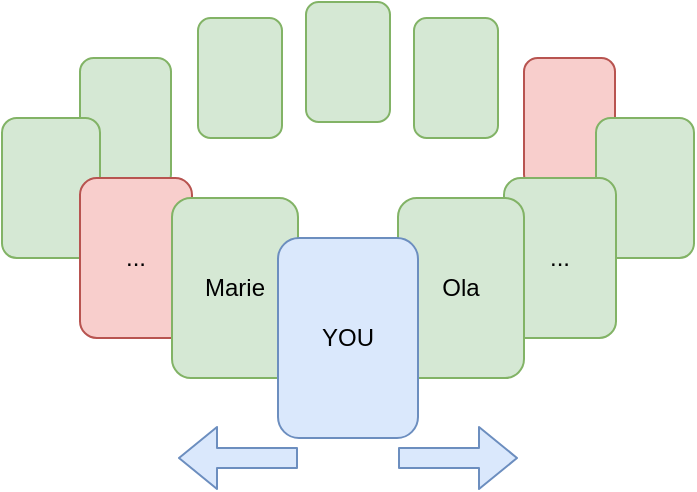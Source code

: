 <mxfile>
    <diagram id="q802jnUivA9PYvtqCyIe" name="cards">
        <mxGraphModel dx="1250" dy="847" grid="1" gridSize="10" guides="1" tooltips="1" connect="1" arrows="1" fold="1" page="1" pageScale="1" pageWidth="827" pageHeight="1169" math="0" shadow="0">
            <root>
                <mxCell id="0"/>
                <mxCell id="1" parent="0"/>
                <mxCell id="2" value="" style="rounded=1;whiteSpace=wrap;html=1;fillColor=#d5e8d4;strokeColor=#82b366;aspect=fixed;fontColor=#000000;" vertex="1" parent="1">
                    <mxGeometry x="322" y="240" width="42" height="60" as="geometry"/>
                </mxCell>
                <mxCell id="3" value="" style="rounded=1;whiteSpace=wrap;html=1;fillColor=#d5e8d4;strokeColor=#82b366;aspect=fixed;fontColor=#000000;" vertex="1" parent="1">
                    <mxGeometry x="268" y="248" width="42" height="60" as="geometry"/>
                </mxCell>
                <mxCell id="4" value="" style="rounded=1;whiteSpace=wrap;html=1;fillColor=#d5e8d4;strokeColor=#82b366;aspect=fixed;fontColor=#000000;" vertex="1" parent="1">
                    <mxGeometry x="376" y="248" width="42" height="60" as="geometry"/>
                </mxCell>
                <mxCell id="5" value="" style="rounded=1;whiteSpace=wrap;html=1;fillColor=#f8cecc;strokeColor=#b85450;aspect=fixed;fontColor=#000000;" vertex="1" parent="1">
                    <mxGeometry x="431" y="268" width="45.5" height="65" as="geometry"/>
                </mxCell>
                <mxCell id="6" value="" style="rounded=1;whiteSpace=wrap;html=1;fillColor=#d5e8d4;strokeColor=#82b366;aspect=fixed;fontColor=#000000;" vertex="1" parent="1">
                    <mxGeometry x="467" y="298" width="49" height="70" as="geometry"/>
                </mxCell>
                <mxCell id="7" value="..." style="rounded=1;whiteSpace=wrap;html=1;fillColor=#d5e8d4;strokeColor=#82b366;aspect=fixed;fontColor=#000000;" vertex="1" parent="1">
                    <mxGeometry x="421" y="328" width="56" height="80" as="geometry"/>
                </mxCell>
                <mxCell id="8" value="" style="rounded=1;whiteSpace=wrap;html=1;fillColor=#d5e8d4;strokeColor=#82b366;aspect=fixed;fontColor=#000000;" vertex="1" parent="1">
                    <mxGeometry x="209" y="268" width="45.5" height="65" as="geometry"/>
                </mxCell>
                <mxCell id="9" value="" style="rounded=1;whiteSpace=wrap;html=1;fillColor=#d5e8d4;strokeColor=#82b366;aspect=fixed;fontColor=#000000;" vertex="1" parent="1">
                    <mxGeometry x="170" y="298" width="49" height="70" as="geometry"/>
                </mxCell>
                <mxCell id="10" value="..." style="rounded=1;whiteSpace=wrap;html=1;fillColor=#f8cecc;strokeColor=#b85450;aspect=fixed;fontColor=#000000;" vertex="1" parent="1">
                    <mxGeometry x="209" y="328" width="56" height="80" as="geometry"/>
                </mxCell>
                <mxCell id="11" value="Ola" style="rounded=1;whiteSpace=wrap;html=1;fillColor=#d5e8d4;strokeColor=#82b366;aspect=fixed;fontColor=#000000;" vertex="1" parent="1">
                    <mxGeometry x="368" y="338" width="63" height="90" as="geometry"/>
                </mxCell>
                <mxCell id="12" value="Marie" style="rounded=1;whiteSpace=wrap;html=1;fillColor=#d5e8d4;strokeColor=#82b366;aspect=fixed;fontColor=#000000;" vertex="1" parent="1">
                    <mxGeometry x="255" y="338" width="63" height="90" as="geometry"/>
                </mxCell>
                <mxCell id="13" value="YOU" style="rounded=1;whiteSpace=wrap;html=1;fillColor=#dae8fc;strokeColor=#6c8ebf;fontColor=#000000;" vertex="1" parent="1">
                    <mxGeometry x="308" y="358" width="70" height="100" as="geometry"/>
                </mxCell>
                <mxCell id="14" value="" style="shape=flexArrow;endArrow=classic;html=1;fillColor=#dae8fc;strokeColor=#6c8ebf;fontColor=#000000;" edge="1" parent="1">
                    <mxGeometry width="50" height="50" relative="1" as="geometry">
                        <mxPoint x="368" y="468" as="sourcePoint"/>
                        <mxPoint x="428" y="468" as="targetPoint"/>
                    </mxGeometry>
                </mxCell>
                <mxCell id="15" value="" style="shape=flexArrow;endArrow=classic;html=1;fillColor=#dae8fc;strokeColor=#6c8ebf;fontColor=#000000;" edge="1" parent="1">
                    <mxGeometry width="50" height="50" relative="1" as="geometry">
                        <mxPoint x="318" y="468" as="sourcePoint"/>
                        <mxPoint x="258" y="468" as="targetPoint"/>
                    </mxGeometry>
                </mxCell>
            </root>
        </mxGraphModel>
    </diagram>
    <diagram id="C733D_PtkQJ1vw0ZFr7w" name="gameloop">
        <mxGraphModel dx="1786" dy="1210" grid="1" gridSize="10" guides="1" tooltips="1" connect="1" arrows="1" fold="1" page="1" pageScale="1" pageWidth="827" pageHeight="1169" math="0" shadow="0">
            <root>
                <mxCell id="s5Hx2LaUOKzlHfniPvNh-0"/>
                <mxCell id="s5Hx2LaUOKzlHfniPvNh-1" parent="s5Hx2LaUOKzlHfniPvNh-0"/>
                <mxCell id="s5Hx2LaUOKzlHfniPvNh-2" style="edgeStyle=orthogonalEdgeStyle;rounded=0;orthogonalLoop=1;jettySize=auto;html=1;curved=1;" edge="1" parent="s5Hx2LaUOKzlHfniPvNh-1" source="s5Hx2LaUOKzlHfniPvNh-3" target="s5Hx2LaUOKzlHfniPvNh-6">
                    <mxGeometry relative="1" as="geometry">
                        <mxPoint x="310" y="152" as="targetPoint"/>
                        <Array as="points">
                            <mxPoint x="419" y="82"/>
                            <mxPoint x="419" y="82"/>
                        </Array>
                    </mxGeometry>
                </mxCell>
                <mxCell id="s5Hx2LaUOKzlHfniPvNh-3" value="" style="ellipse;html=1;shape=startState;fillColor=#000000;strokeColor=#ff0000;rounded=1;" vertex="1" parent="s5Hx2LaUOKzlHfniPvNh-1">
                    <mxGeometry x="405" y="82" width="30" height="30" as="geometry"/>
                </mxCell>
                <mxCell id="s5Hx2LaUOKzlHfniPvNh-4" style="edgeStyle=orthogonalEdgeStyle;curved=1;rounded=0;orthogonalLoop=1;jettySize=auto;html=1;startArrow=classic;startFill=1;" edge="1" parent="s5Hx2LaUOKzlHfniPvNh-1" source="s5Hx2LaUOKzlHfniPvNh-6" target="s5Hx2LaUOKzlHfniPvNh-18">
                    <mxGeometry relative="1" as="geometry">
                        <mxPoint x="280" y="292" as="targetPoint"/>
                        <Array as="points">
                            <mxPoint x="320" y="202"/>
                        </Array>
                    </mxGeometry>
                </mxCell>
                <mxCell id="s5Hx2LaUOKzlHfniPvNh-5" style="edgeStyle=orthogonalEdgeStyle;curved=1;rounded=0;orthogonalLoop=1;jettySize=auto;html=1;startArrow=classic;startFill=1;" edge="1" parent="s5Hx2LaUOKzlHfniPvNh-1" source="s5Hx2LaUOKzlHfniPvNh-6" target="s5Hx2LaUOKzlHfniPvNh-11">
                    <mxGeometry relative="1" as="geometry">
                        <Array as="points">
                            <mxPoint x="520" y="202"/>
                        </Array>
                    </mxGeometry>
                </mxCell>
                <mxCell id="s5Hx2LaUOKzlHfniPvNh-6" value="Main menu" style="whiteSpace=wrap;html=1;rounded=1;" vertex="1" parent="s5Hx2LaUOKzlHfniPvNh-1">
                    <mxGeometry x="359" y="161" width="120" height="60" as="geometry"/>
                </mxCell>
                <mxCell id="s5Hx2LaUOKzlHfniPvNh-7" style="edgeStyle=orthogonalEdgeStyle;curved=1;rounded=0;orthogonalLoop=1;jettySize=auto;html=1;startArrow=classic;startFill=1;" edge="1" parent="s5Hx2LaUOKzlHfniPvNh-1" source="s5Hx2LaUOKzlHfniPvNh-18" target="s5Hx2LaUOKzlHfniPvNh-12">
                    <mxGeometry relative="1" as="geometry">
                        <mxPoint x="-20" y="322" as="targetPoint"/>
                        <mxPoint x="215" y="322" as="sourcePoint"/>
                    </mxGeometry>
                </mxCell>
                <mxCell id="s5Hx2LaUOKzlHfniPvNh-8" style="edgeStyle=orthogonalEdgeStyle;curved=1;rounded=0;orthogonalLoop=1;jettySize=auto;html=1;startArrow=none;startFill=1;" edge="1" parent="s5Hx2LaUOKzlHfniPvNh-1" source="s5Hx2LaUOKzlHfniPvNh-18" target="s5Hx2LaUOKzlHfniPvNh-17">
                    <mxGeometry relative="1" as="geometry">
                        <mxPoint x="280" y="602" as="targetPoint"/>
                    </mxGeometry>
                </mxCell>
                <mxCell id="s5Hx2LaUOKzlHfniPvNh-9" style="edgeStyle=orthogonalEdgeStyle;curved=1;rounded=0;orthogonalLoop=1;jettySize=auto;html=1;startArrow=none;startFill=0;" edge="1" parent="s5Hx2LaUOKzlHfniPvNh-1" source="s5Hx2LaUOKzlHfniPvNh-11" target="s5Hx2LaUOKzlHfniPvNh-21">
                    <mxGeometry relative="1" as="geometry"/>
                </mxCell>
                <mxCell id="s5Hx2LaUOKzlHfniPvNh-10" style="edgeStyle=orthogonalEdgeStyle;rounded=0;orthogonalLoop=1;jettySize=auto;html=1;exitX=0;exitY=0.5;exitDx=0;exitDy=0;curved=1;" edge="1" parent="s5Hx2LaUOKzlHfniPvNh-1" source="s5Hx2LaUOKzlHfniPvNh-11" target="s5Hx2LaUOKzlHfniPvNh-6">
                    <mxGeometry relative="1" as="geometry">
                        <Array as="points">
                            <mxPoint x="419" y="352"/>
                        </Array>
                    </mxGeometry>
                </mxCell>
                <mxCell id="s5Hx2LaUOKzlHfniPvNh-11" value="Enter pin" style="whiteSpace=wrap;html=1;rounded=1;" vertex="1" parent="s5Hx2LaUOKzlHfniPvNh-1">
                    <mxGeometry x="480" y="322" width="120" height="60" as="geometry"/>
                </mxCell>
                <mxCell id="s5Hx2LaUOKzlHfniPvNh-12" value="Advanced settings" style="whiteSpace=wrap;html=1;rounded=1;" vertex="1" parent="s5Hx2LaUOKzlHfniPvNh-1">
                    <mxGeometry x="80" y="321" width="120" height="60" as="geometry"/>
                </mxCell>
                <mxCell id="s5Hx2LaUOKzlHfniPvNh-13" style="edgeStyle=orthogonalEdgeStyle;curved=1;rounded=0;orthogonalLoop=1;jettySize=auto;html=1;startArrow=none;startFill=0;" edge="1" parent="s5Hx2LaUOKzlHfniPvNh-1" source="s5Hx2LaUOKzlHfniPvNh-17" target="s5Hx2LaUOKzlHfniPvNh-6">
                    <mxGeometry relative="1" as="geometry">
                        <Array as="points">
                            <mxPoint x="40" y="562"/>
                            <mxPoint x="40" y="182"/>
                        </Array>
                    </mxGeometry>
                </mxCell>
                <mxCell id="s5Hx2LaUOKzlHfniPvNh-14" style="edgeStyle=orthogonalEdgeStyle;curved=1;rounded=0;orthogonalLoop=1;jettySize=auto;html=1;startArrow=classic;startFill=1;" edge="1" parent="s5Hx2LaUOKzlHfniPvNh-1" source="s5Hx2LaUOKzlHfniPvNh-17" target="s5Hx2LaUOKzlHfniPvNh-23">
                    <mxGeometry relative="1" as="geometry">
                        <Array as="points">
                            <mxPoint x="280" y="642"/>
                            <mxPoint x="140" y="642"/>
                        </Array>
                    </mxGeometry>
                </mxCell>
                <mxCell id="s5Hx2LaUOKzlHfniPvNh-15" style="edgeStyle=orthogonalEdgeStyle;curved=1;rounded=0;orthogonalLoop=1;jettySize=auto;html=1;startArrow=classic;startFill=1;" edge="1" parent="s5Hx2LaUOKzlHfniPvNh-1" source="s5Hx2LaUOKzlHfniPvNh-17" target="s5Hx2LaUOKzlHfniPvNh-25">
                    <mxGeometry relative="1" as="geometry">
                        <mxPoint x="260" y="822" as="targetPoint"/>
                        <Array as="points">
                            <mxPoint x="320" y="642"/>
                            <mxPoint x="320" y="642"/>
                        </Array>
                    </mxGeometry>
                </mxCell>
                <mxCell id="s5Hx2LaUOKzlHfniPvNh-16" style="edgeStyle=orthogonalEdgeStyle;curved=1;rounded=0;orthogonalLoop=1;jettySize=auto;html=1;exitX=1;exitY=0.5;exitDx=0;exitDy=0;startArrow=none;startFill=0;" edge="1" parent="s5Hx2LaUOKzlHfniPvNh-1" source="s5Hx2LaUOKzlHfniPvNh-17" target="s5Hx2LaUOKzlHfniPvNh-28">
                    <mxGeometry relative="1" as="geometry"/>
                </mxCell>
                <mxCell id="s5Hx2LaUOKzlHfniPvNh-17" value="Gamemaster&lt;br&gt;screen" style="whiteSpace=wrap;html=1;rounded=1;" vertex="1" parent="s5Hx2LaUOKzlHfniPvNh-1">
                    <mxGeometry x="239" y="542" width="120" height="60" as="geometry"/>
                </mxCell>
                <mxCell id="s5Hx2LaUOKzlHfniPvNh-18" value="Simple settings" style="whiteSpace=wrap;html=1;rounded=1;" vertex="1" parent="s5Hx2LaUOKzlHfniPvNh-1">
                    <mxGeometry x="239" y="321" width="120" height="60" as="geometry"/>
                </mxCell>
                <mxCell id="s5Hx2LaUOKzlHfniPvNh-19" style="edgeStyle=orthogonalEdgeStyle;curved=1;rounded=0;orthogonalLoop=1;jettySize=auto;html=1;startArrow=none;startFill=0;" edge="1" parent="s5Hx2LaUOKzlHfniPvNh-1" source="s5Hx2LaUOKzlHfniPvNh-21" target="s5Hx2LaUOKzlHfniPvNh-28">
                    <mxGeometry relative="1" as="geometry"/>
                </mxCell>
                <mxCell id="s5Hx2LaUOKzlHfniPvNh-20" style="edgeStyle=orthogonalEdgeStyle;curved=1;rounded=0;orthogonalLoop=1;jettySize=auto;html=1;startArrow=none;startFill=0;" edge="1" parent="s5Hx2LaUOKzlHfniPvNh-1" source="s5Hx2LaUOKzlHfniPvNh-21" target="s5Hx2LaUOKzlHfniPvNh-6">
                    <mxGeometry relative="1" as="geometry">
                        <Array as="points">
                            <mxPoint x="419" y="452"/>
                        </Array>
                    </mxGeometry>
                </mxCell>
                <mxCell id="s5Hx2LaUOKzlHfniPvNh-21" value="Lobby" style="whiteSpace=wrap;html=1;rounded=1;" vertex="1" parent="s5Hx2LaUOKzlHfniPvNh-1">
                    <mxGeometry x="480" y="441" width="120" height="60" as="geometry"/>
                </mxCell>
                <mxCell id="s5Hx2LaUOKzlHfniPvNh-22" value="cancel" style="text;html=1;align=center;verticalAlign=middle;resizable=0;points=[];autosize=1;strokeColor=none;" vertex="1" parent="s5Hx2LaUOKzlHfniPvNh-1">
                    <mxGeometry x="186" y="539" width="50" height="20" as="geometry"/>
                </mxCell>
                <mxCell id="s5Hx2LaUOKzlHfniPvNh-23" value="Social" style="whiteSpace=wrap;html=1;rounded=1;" vertex="1" parent="s5Hx2LaUOKzlHfniPvNh-1">
                    <mxGeometry x="40" y="681" width="120" height="60" as="geometry"/>
                </mxCell>
                <mxCell id="s5Hx2LaUOKzlHfniPvNh-24" value="share gameroom" style="text;html=1;align=center;verticalAlign=middle;resizable=0;points=[];autosize=1;strokeColor=none;" vertex="1" parent="s5Hx2LaUOKzlHfniPvNh-1">
                    <mxGeometry x="171" y="606" width="110" height="20" as="geometry"/>
                </mxCell>
                <mxCell id="s5Hx2LaUOKzlHfniPvNh-25" value="Manage players" style="whiteSpace=wrap;html=1;rounded=1;" vertex="1" parent="s5Hx2LaUOKzlHfniPvNh-1">
                    <mxGeometry x="239" y="681" width="120" height="60" as="geometry"/>
                </mxCell>
                <mxCell id="s5Hx2LaUOKzlHfniPvNh-26" style="edgeStyle=orthogonalEdgeStyle;curved=1;rounded=0;orthogonalLoop=1;jettySize=auto;html=1;startArrow=none;startFill=0;" edge="1" parent="s5Hx2LaUOKzlHfniPvNh-1" source="s5Hx2LaUOKzlHfniPvNh-28" target="s5Hx2LaUOKzlHfniPvNh-6">
                    <mxGeometry relative="1" as="geometry">
                        <Array as="points">
                            <mxPoint x="800" y="572"/>
                            <mxPoint x="800" y="182"/>
                        </Array>
                    </mxGeometry>
                </mxCell>
                <mxCell id="s5Hx2LaUOKzlHfniPvNh-27" style="edgeStyle=orthogonalEdgeStyle;curved=1;rounded=0;orthogonalLoop=1;jettySize=auto;html=1;startArrow=none;startFill=0;" edge="1" parent="s5Hx2LaUOKzlHfniPvNh-1" source="s5Hx2LaUOKzlHfniPvNh-28" target="s5Hx2LaUOKzlHfniPvNh-33">
                    <mxGeometry relative="1" as="geometry"/>
                </mxCell>
                <mxCell id="s5Hx2LaUOKzlHfniPvNh-28" value="Game screen" style="whiteSpace=wrap;html=1;rounded=1;" vertex="1" parent="s5Hx2LaUOKzlHfniPvNh-1">
                    <mxGeometry x="480" y="542" width="120" height="60" as="geometry"/>
                </mxCell>
                <mxCell id="s5Hx2LaUOKzlHfniPvNh-29" value="leave" style="text;html=1;align=center;verticalAlign=middle;resizable=0;points=[];autosize=1;strokeColor=none;" vertex="1" parent="s5Hx2LaUOKzlHfniPvNh-1">
                    <mxGeometry x="450" y="423" width="40" height="20" as="geometry"/>
                </mxCell>
                <mxCell id="s5Hx2LaUOKzlHfniPvNh-30" value="&lt;span&gt;Join existing game&lt;/span&gt;" style="text;html=1;align=center;verticalAlign=middle;resizable=0;points=[];autosize=1;strokeColor=none;" vertex="1" parent="s5Hx2LaUOKzlHfniPvNh-1">
                    <mxGeometry x="511" y="230" width="110" height="20" as="geometry"/>
                </mxCell>
                <mxCell id="s5Hx2LaUOKzlHfniPvNh-31" value="Create game" style="text;html=1;align=center;verticalAlign=middle;resizable=0;points=[];autosize=1;strokeColor=none;" vertex="1" parent="s5Hx2LaUOKzlHfniPvNh-1">
                    <mxGeometry x="248" y="213" width="90" height="20" as="geometry"/>
                </mxCell>
                <mxCell id="s5Hx2LaUOKzlHfniPvNh-32" value="start" style="text;html=1;align=center;verticalAlign=middle;resizable=0;points=[];autosize=1;strokeColor=none;" vertex="1" parent="s5Hx2LaUOKzlHfniPvNh-1">
                    <mxGeometry x="375" y="85" width="40" height="20" as="geometry"/>
                </mxCell>
                <mxCell id="s5Hx2LaUOKzlHfniPvNh-33" value="" style="ellipse;html=1;shape=endState;fillColor=#000000;strokeColor=#ff0000;rounded=1;" vertex="1" parent="s5Hx2LaUOKzlHfniPvNh-1">
                    <mxGeometry x="525" y="671" width="30" height="30" as="geometry"/>
                </mxCell>
                <mxCell id="s5Hx2LaUOKzlHfniPvNh-34" value="end" style="text;html=1;align=center;verticalAlign=middle;resizable=0;points=[];autosize=1;strokeColor=none;" vertex="1" parent="s5Hx2LaUOKzlHfniPvNh-1">
                    <mxGeometry x="550" y="676" width="40" height="20" as="geometry"/>
                </mxCell>
                <mxCell id="s5Hx2LaUOKzlHfniPvNh-35" value="back" style="text;html=1;align=center;verticalAlign=middle;resizable=0;points=[];autosize=1;strokeColor=none;" vertex="1" parent="s5Hx2LaUOKzlHfniPvNh-1">
                    <mxGeometry x="441" y="318" width="40" height="20" as="geometry"/>
                </mxCell>
                <mxCell id="s5Hx2LaUOKzlHfniPvNh-36" value="leave / stop game" style="text;html=1;align=center;verticalAlign=middle;resizable=0;points=[];autosize=1;strokeColor=none;" vertex="1" parent="s5Hx2LaUOKzlHfniPvNh-1">
                    <mxGeometry x="596" y="570" width="110" height="20" as="geometry"/>
                </mxCell>
            </root>
        </mxGraphModel>
    </diagram>
    <diagram id="7Iat2iwXtf3mFRLbovcz" name="flow">
        <mxGraphModel dx="1250" dy="847" grid="1" gridSize="10" guides="1" tooltips="1" connect="1" arrows="1" fold="1" page="1" pageScale="1" pageWidth="827" pageHeight="1169" math="0" shadow="0">
            <root>
                <mxCell id="NC393Te7aLeKR23caM-N-0"/>
                <mxCell id="NC393Te7aLeKR23caM-N-1" parent="NC393Te7aLeKR23caM-N-0"/>
                <mxCell id="NC393Te7aLeKR23caM-N-2" style="edgeStyle=orthogonalEdgeStyle;rounded=0;orthogonalLoop=1;jettySize=auto;html=1;curved=1;fontColor=#000000;" edge="1" parent="NC393Te7aLeKR23caM-N-1" source="NC393Te7aLeKR23caM-N-3" target="NC393Te7aLeKR23caM-N-5">
                    <mxGeometry relative="1" as="geometry">
                        <mxPoint x="310" y="152" as="targetPoint"/>
                        <Array as="points">
                            <mxPoint x="419" y="82"/>
                            <mxPoint x="419" y="82"/>
                        </Array>
                    </mxGeometry>
                </mxCell>
                <mxCell id="NC393Te7aLeKR23caM-N-3" value="" style="ellipse;html=1;shape=startState;fillColor=#000000;strokeColor=#ff0000;rounded=1;fontColor=#000000;" vertex="1" parent="NC393Te7aLeKR23caM-N-1">
                    <mxGeometry x="405" y="82" width="30" height="30" as="geometry"/>
                </mxCell>
                <mxCell id="NC393Te7aLeKR23caM-N-4" style="edgeStyle=orthogonalEdgeStyle;rounded=0;orthogonalLoop=1;jettySize=auto;html=1;exitX=0.5;exitY=1;exitDx=0;exitDy=0;entryX=0.5;entryY=0;entryDx=0;entryDy=0;fillColor=#d5e8d4;strokeColor=#82b366;fontColor=#000000;" edge="1" parent="NC393Te7aLeKR23caM-N-1" source="NC393Te7aLeKR23caM-N-5" target="NC393Te7aLeKR23caM-N-14">
                    <mxGeometry relative="1" as="geometry"/>
                </mxCell>
                <mxCell id="NC393Te7aLeKR23caM-N-5" value="Åpne appen" style="whiteSpace=wrap;html=1;rounded=1;fillColor=#d5e8d4;strokeColor=#82b366;fontColor=#000000;" vertex="1" parent="NC393Te7aLeKR23caM-N-1">
                    <mxGeometry x="360" y="160" width="120" height="60" as="geometry"/>
                </mxCell>
                <mxCell id="NC393Te7aLeKR23caM-N-6" style="edgeStyle=orthogonalEdgeStyle;curved=1;rounded=0;orthogonalLoop=1;jettySize=auto;html=1;startArrow=none;startFill=0;fontColor=#000000;" edge="1" parent="NC393Te7aLeKR23caM-N-1" target="NC393Te7aLeKR23caM-N-8">
                    <mxGeometry relative="1" as="geometry">
                        <mxPoint x="540" y="912" as="sourcePoint"/>
                    </mxGeometry>
                </mxCell>
                <mxCell id="NC393Te7aLeKR23caM-N-7" value="Fase 1" style="text;html=1;align=center;verticalAlign=middle;resizable=0;points=[];autosize=1;strokeColor=none;fontColor=#000000;" vertex="1" parent="NC393Te7aLeKR23caM-N-1">
                    <mxGeometry x="345" y="87" width="50" height="20" as="geometry"/>
                </mxCell>
                <mxCell id="NC393Te7aLeKR23caM-N-8" value="" style="ellipse;html=1;shape=endState;fillColor=#000000;strokeColor=#ff0000;rounded=1;fontColor=#000000;" vertex="1" parent="NC393Te7aLeKR23caM-N-1">
                    <mxGeometry x="525" y="981" width="30" height="30" as="geometry"/>
                </mxCell>
                <mxCell id="NC393Te7aLeKR23caM-N-9" value="end" style="text;html=1;align=center;verticalAlign=middle;resizable=0;points=[];autosize=1;strokeColor=none;fontColor=#000000;" vertex="1" parent="NC393Te7aLeKR23caM-N-1">
                    <mxGeometry x="550" y="986" width="40" height="20" as="geometry"/>
                </mxCell>
                <mxCell id="NC393Te7aLeKR23caM-N-10" style="edgeStyle=orthogonalEdgeStyle;rounded=0;orthogonalLoop=1;jettySize=auto;html=1;exitX=0.5;exitY=1;exitDx=0;exitDy=0;entryX=0.5;entryY=0;entryDx=0;entryDy=0;fillColor=#d5e8d4;strokeColor=#82b366;fontColor=#000000;" edge="1" parent="NC393Te7aLeKR23caM-N-1" source="NC393Te7aLeKR23caM-N-11" target="NC393Te7aLeKR23caM-N-20">
                    <mxGeometry relative="1" as="geometry"/>
                </mxCell>
                <mxCell id="NC393Te7aLeKR23caM-N-11" value="Logg inn" style="whiteSpace=wrap;html=1;rounded=1;fillColor=#d5e8d4;strokeColor=#82b366;fontColor=#000000;" vertex="1" parent="NC393Te7aLeKR23caM-N-1">
                    <mxGeometry x="360" y="450" width="120" height="60" as="geometry"/>
                </mxCell>
                <mxCell id="NC393Te7aLeKR23caM-N-12" style="edgeStyle=orthogonalEdgeStyle;rounded=0;orthogonalLoop=1;jettySize=auto;html=1;exitX=0;exitY=0.5;exitDx=0;exitDy=0;entryX=0.5;entryY=0;entryDx=0;entryDy=0;fillColor=#d5e8d4;strokeColor=#82b366;fontColor=#000000;" edge="1" parent="NC393Te7aLeKR23caM-N-1" source="NC393Te7aLeKR23caM-N-14" target="NC393Te7aLeKR23caM-N-17">
                    <mxGeometry relative="1" as="geometry"/>
                </mxCell>
                <mxCell id="NC393Te7aLeKR23caM-N-13" style="edgeStyle=orthogonalEdgeStyle;rounded=0;orthogonalLoop=1;jettySize=auto;html=1;exitX=1;exitY=0.5;exitDx=0;exitDy=0;entryX=1;entryY=0.5;entryDx=0;entryDy=0;fillColor=#d5e8d4;strokeColor=#82b366;fontColor=#000000;" edge="1" parent="NC393Te7aLeKR23caM-N-1" source="NC393Te7aLeKR23caM-N-14" target="NC393Te7aLeKR23caM-N-20">
                    <mxGeometry relative="1" as="geometry">
                        <Array as="points">
                            <mxPoint x="530" y="290"/>
                            <mxPoint x="530" y="600"/>
                        </Array>
                    </mxGeometry>
                </mxCell>
                <mxCell id="NC393Te7aLeKR23caM-N-14" value="is_authenticated" style="rhombus;whiteSpace=wrap;html=1;fillColor=#d5e8d4;strokeColor=#82b366;fontColor=#000000;" vertex="1" parent="NC393Te7aLeKR23caM-N-1">
                    <mxGeometry x="350" y="250" width="140" height="80" as="geometry"/>
                </mxCell>
                <mxCell id="NC393Te7aLeKR23caM-N-15" style="edgeStyle=orthogonalEdgeStyle;rounded=0;orthogonalLoop=1;jettySize=auto;html=1;exitX=1;exitY=0.5;exitDx=0;exitDy=0;fillColor=#d5e8d4;strokeColor=#82b366;fontColor=#000000;" edge="1" parent="NC393Te7aLeKR23caM-N-1" source="NC393Te7aLeKR23caM-N-17" target="NC393Te7aLeKR23caM-N-11">
                    <mxGeometry relative="1" as="geometry"/>
                </mxCell>
                <mxCell id="NC393Te7aLeKR23caM-N-16" style="edgeStyle=orthogonalEdgeStyle;rounded=0;orthogonalLoop=1;jettySize=auto;html=1;exitX=0;exitY=0.5;exitDx=0;exitDy=0;fillColor=#d5e8d4;strokeColor=#82b366;fontColor=#000000;" edge="1" parent="NC393Te7aLeKR23caM-N-1" source="NC393Te7aLeKR23caM-N-17" target="NC393Te7aLeKR23caM-N-19">
                    <mxGeometry relative="1" as="geometry"/>
                </mxCell>
                <mxCell id="NC393Te7aLeKR23caM-N-17" value="has_user" style="rhombus;whiteSpace=wrap;html=1;fillColor=#d5e8d4;strokeColor=#82b366;fontColor=#000000;" vertex="1" parent="NC393Te7aLeKR23caM-N-1">
                    <mxGeometry x="240" y="340" width="140" height="80" as="geometry"/>
                </mxCell>
                <mxCell id="NC393Te7aLeKR23caM-N-18" style="edgeStyle=orthogonalEdgeStyle;rounded=0;orthogonalLoop=1;jettySize=auto;html=1;exitX=0.5;exitY=1;exitDx=0;exitDy=0;entryX=0.5;entryY=0;entryDx=0;entryDy=0;fillColor=#d5e8d4;strokeColor=#82b366;fontColor=#000000;" edge="1" parent="NC393Te7aLeKR23caM-N-1" source="NC393Te7aLeKR23caM-N-19" target="NC393Te7aLeKR23caM-N-20">
                    <mxGeometry relative="1" as="geometry"/>
                </mxCell>
                <mxCell id="NC393Te7aLeKR23caM-N-19" value="Opprett bruker" style="whiteSpace=wrap;html=1;rounded=1;fillColor=#d5e8d4;strokeColor=#82b366;fontColor=#000000;" vertex="1" parent="NC393Te7aLeKR23caM-N-1">
                    <mxGeometry x="130" y="450" width="120" height="60" as="geometry"/>
                </mxCell>
                <mxCell id="NC393Te7aLeKR23caM-N-20" value="Meny" style="whiteSpace=wrap;html=1;rounded=1;fillColor=#d5e8d4;strokeColor=#82b366;fontColor=#000000;" vertex="1" parent="NC393Te7aLeKR23caM-N-1">
                    <mxGeometry x="360" y="570" width="120" height="60" as="geometry"/>
                </mxCell>
                <mxCell id="NC393Te7aLeKR23caM-N-21" style="edgeStyle=orthogonalEdgeStyle;rounded=0;orthogonalLoop=1;jettySize=auto;html=1;curved=1;fontColor=#000000;" edge="1" parent="NC393Te7aLeKR23caM-N-1" source="NC393Te7aLeKR23caM-N-22" target="NC393Te7aLeKR23caM-N-24">
                    <mxGeometry relative="1" as="geometry">
                        <mxPoint x="830" y="152" as="targetPoint"/>
                        <Array as="points">
                            <mxPoint x="939" y="82"/>
                            <mxPoint x="939" y="82"/>
                        </Array>
                    </mxGeometry>
                </mxCell>
                <mxCell id="NC393Te7aLeKR23caM-N-22" value="" style="ellipse;html=1;shape=startState;fillColor=#000000;strokeColor=#ff0000;rounded=1;fontColor=#000000;" vertex="1" parent="NC393Te7aLeKR23caM-N-1">
                    <mxGeometry x="925" y="82" width="30" height="30" as="geometry"/>
                </mxCell>
                <mxCell id="NC393Te7aLeKR23caM-N-23" style="edgeStyle=orthogonalEdgeStyle;rounded=0;orthogonalLoop=1;jettySize=auto;html=1;exitX=0.5;exitY=1;exitDx=0;exitDy=0;entryX=0.5;entryY=0;entryDx=0;entryDy=0;fontColor=#000000;" edge="1" parent="NC393Te7aLeKR23caM-N-1" source="NC393Te7aLeKR23caM-N-24">
                    <mxGeometry relative="1" as="geometry">
                        <mxPoint x="940" y="250" as="targetPoint"/>
                    </mxGeometry>
                </mxCell>
                <mxCell id="NC393Te7aLeKR23caM-N-24" value="Fase 1" style="whiteSpace=wrap;html=1;rounded=1;fillColor=#d5e8d4;strokeColor=#82b366;fontColor=#000000;" vertex="1" parent="NC393Te7aLeKR23caM-N-1">
                    <mxGeometry x="880" y="160" width="120" height="60" as="geometry"/>
                </mxCell>
                <mxCell id="NC393Te7aLeKR23caM-N-25" value="Fase 2:&lt;br&gt;Starte nytt spill" style="text;html=1;align=center;verticalAlign=middle;resizable=0;points=[];autosize=1;strokeColor=none;fontColor=#000000;" vertex="1" parent="NC393Te7aLeKR23caM-N-1">
                    <mxGeometry x="845" y="82" width="90" height="30" as="geometry"/>
                </mxCell>
                <mxCell id="NC393Te7aLeKR23caM-N-26" value="Trykker opprett nytt spill" style="whiteSpace=wrap;html=1;rounded=1;fillColor=#d5e8d4;strokeColor=#82b366;fontColor=#000000;" vertex="1" parent="NC393Te7aLeKR23caM-N-1">
                    <mxGeometry x="880" y="280" width="120" height="60" as="geometry"/>
                </mxCell>
            </root>
        </mxGraphModel>
    </diagram>
    <diagram id="XF69DTNSisO2omR6l28v" name="card component">
        <mxGraphModel dx="1250" dy="2016" grid="1" gridSize="10" guides="1" tooltips="1" connect="1" arrows="1" fold="1" page="1" pageScale="1" pageWidth="827" pageHeight="1169" math="0" shadow="0">
            <root>
                <mxCell id="Q2QhDjdMtMZZn4yfhHT0-0"/>
                <mxCell id="Q2QhDjdMtMZZn4yfhHT0-1" parent="Q2QhDjdMtMZZn4yfhHT0-0"/>
                <mxCell id="Q2QhDjdMtMZZn4yfhHT0-16" value="" style="rounded=1;whiteSpace=wrap;html=1;fillColor=#f8cecc;strokeColor=#b85450;fontColor=#000000;" vertex="1" parent="Q2QhDjdMtMZZn4yfhHT0-1">
                    <mxGeometry x="280" y="40" width="280" height="440" as="geometry"/>
                </mxCell>
                <mxCell id="Q2QhDjdMtMZZn4yfhHT0-17" value="Donald Trump" style="text;html=1;align=center;verticalAlign=middle;resizable=0;points=[];autosize=1;strokeColor=none;fontSize=30;fontColor=#000000;" vertex="1" parent="Q2QhDjdMtMZZn4yfhHT0-1">
                    <mxGeometry x="320" y="240" width="200" height="40" as="geometry"/>
                </mxCell>
                <mxCell id="Q2QhDjdMtMZZn4yfhHT0-18" value="Other persons name" style="text;html=1;align=center;verticalAlign=middle;resizable=0;points=[];autosize=1;strokeColor=none;fontSize=20;fontColor=#000000;" vertex="1" parent="Q2QhDjdMtMZZn4yfhHT0-1">
                    <mxGeometry x="320" y="48.75" width="200" height="30" as="geometry"/>
                </mxCell>
                <mxCell id="Q2QhDjdMtMZZn4yfhHT0-19" value="" style="rounded=1;whiteSpace=wrap;html=1;fillColor=#dae8fc;strokeColor=#6c8ebf;fontColor=#000000;" vertex="1" parent="Q2QhDjdMtMZZn4yfhHT0-1">
                    <mxGeometry x="640" y="40" width="280" height="440" as="geometry"/>
                </mxCell>
                <mxCell id="Q2QhDjdMtMZZn4yfhHT0-20" value="" style="html=1;verticalLabelPosition=bottom;align=center;labelBackgroundColor=#ffffff;verticalAlign=top;strokeWidth=2;shadow=0;dashed=0;shape=mxgraph.ios7.icons.user;rounded=1;fillColor=#f5f5f5;strokeColor=#666666;fontColor=#000000;" vertex="1" parent="Q2QhDjdMtMZZn4yfhHT0-1">
                    <mxGeometry x="725" y="100" width="110" height="110" as="geometry"/>
                </mxCell>
                <mxCell id="Q2QhDjdMtMZZn4yfhHT0-21" value="**************" style="text;html=1;align=center;verticalAlign=middle;resizable=0;points=[];autosize=1;strokeColor=none;fontSize=30;fontColor=#000000;" vertex="1" parent="Q2QhDjdMtMZZn4yfhHT0-1">
                    <mxGeometry x="690" y="230" width="180" height="40" as="geometry"/>
                </mxCell>
                <mxCell id="Q2QhDjdMtMZZn4yfhHT0-22" value="Your own name" style="text;html=1;align=center;verticalAlign=middle;resizable=0;points=[];autosize=1;strokeColor=none;fontSize=20;fontColor=#000000;" vertex="1" parent="Q2QhDjdMtMZZn4yfhHT0-1">
                    <mxGeometry x="705" y="55" width="150" height="30" as="geometry"/>
                </mxCell>
                <mxCell id="Q2QhDjdMtMZZn4yfhHT0-23" value="" style="shape=image;verticalLabelPosition=bottom;labelBackgroundColor=#ffffff;verticalAlign=top;aspect=fixed;imageAspect=0;image=https://pngimg.com/uploads/donald_trump/donald_trump_PNG56.png;fontColor=#000000;" vertex="1" parent="Q2QhDjdMtMZZn4yfhHT0-1">
                    <mxGeometry x="309.17" y="78.75" width="201.67" height="151.25" as="geometry"/>
                </mxCell>
                <mxCell id="Q2QhDjdMtMZZn4yfhHT0-24" value="" style="rounded=1;whiteSpace=wrap;html=1;fillColor=#d5e8d4;strokeColor=#82b366;fontColor=#000000;" vertex="1" parent="Q2QhDjdMtMZZn4yfhHT0-1">
                    <mxGeometry x="1000" y="40" width="280" height="440" as="geometry"/>
                </mxCell>
                <mxCell id="Q2QhDjdMtMZZn4yfhHT0-25" value="Mikke Mus" style="text;html=1;align=center;verticalAlign=middle;resizable=0;points=[];autosize=1;strokeColor=none;fontSize=30;fontColor=#000000;" vertex="1" parent="Q2QhDjdMtMZZn4yfhHT0-1">
                    <mxGeometry x="1060" y="230" width="160" height="40" as="geometry"/>
                </mxCell>
                <mxCell id="Q2QhDjdMtMZZn4yfhHT0-26" value="Players name" style="text;html=1;align=center;verticalAlign=middle;resizable=0;points=[];autosize=1;strokeColor=none;fontSize=20;fontColor=#000000;" vertex="1" parent="Q2QhDjdMtMZZn4yfhHT0-1">
                    <mxGeometry x="1070" y="55" width="140" height="30" as="geometry"/>
                </mxCell>
                <mxCell id="Q2QhDjdMtMZZn4yfhHT0-27" value="" style="shape=image;verticalLabelPosition=bottom;labelBackgroundColor=#ffffff;verticalAlign=top;aspect=fixed;imageAspect=0;image=http://pngimg.com/uploads/mickey_mouse/mickey_mouse_PNG20.png;fontColor=#000000;" vertex="1" parent="Q2QhDjdMtMZZn4yfhHT0-1">
                    <mxGeometry x="1085" y="100" width="110" height="126.55" as="geometry"/>
                </mxCell>
                <mxCell id="Q2QhDjdMtMZZn4yfhHT0-28" value="Opponent playercard" style="text;html=1;align=center;verticalAlign=middle;resizable=0;points=[];autosize=1;strokeColor=none;fontSize=20;fontColor=#000000;" vertex="1" parent="Q2QhDjdMtMZZn4yfhHT0-1">
                    <mxGeometry x="320" y="-10" width="200" height="30" as="geometry"/>
                </mxCell>
                <mxCell id="Q2QhDjdMtMZZn4yfhHT0-29" value="Your playercard" style="text;html=1;align=center;verticalAlign=middle;resizable=0;points=[];autosize=1;strokeColor=none;fontSize=20;fontColor=#000000;" vertex="1" parent="Q2QhDjdMtMZZn4yfhHT0-1">
                    <mxGeometry x="705" y="-10" width="150" height="30" as="geometry"/>
                </mxCell>
                <mxCell id="Q2QhDjdMtMZZn4yfhHT0-30" value="Finished playercard" style="text;html=1;align=center;verticalAlign=middle;resizable=0;points=[];autosize=1;strokeColor=none;fontSize=20;fontColor=#000000;" vertex="1" parent="Q2QhDjdMtMZZn4yfhHT0-1">
                    <mxGeometry x="1045" y="-10" width="190" height="30" as="geometry"/>
                </mxCell>
            </root>
        </mxGraphModel>
    </diagram>
    <diagram id="Z18_WRwCUakrNUCMKmW8" name="menu">
        <mxGraphModel dx="1250" dy="847" grid="1" gridSize="10" guides="1" tooltips="1" connect="1" arrows="1" fold="1" page="1" pageScale="1" pageWidth="827" pageHeight="1169" math="0" shadow="0">
            <root>
                <mxCell id="j5efuezSxYM-MhgCITcT-0"/>
                <mxCell id="j5efuezSxYM-MhgCITcT-1" parent="j5efuezSxYM-MhgCITcT-0"/>
                <mxCell id="j5efuezSxYM-MhgCITcT-2" value="" style="rounded=0;whiteSpace=wrap;html=1;fontSize=20;fillColor=#dae8fc;strokeColor=#6c8ebf;fontColor=#000000;" vertex="1" parent="j5efuezSxYM-MhgCITcT-1">
                    <mxGeometry x="320" y="150" width="240" height="420" as="geometry"/>
                </mxCell>
                <mxCell id="j5efuezSxYM-MhgCITcT-3" value="Create game" style="rounded=1;whiteSpace=wrap;html=1;fontSize=20;fillColor=#f5f5f5;strokeColor=#666666;fontColor=#000000;" vertex="1" parent="j5efuezSxYM-MhgCITcT-1">
                    <mxGeometry x="360" y="340" width="156.4" height="40" as="geometry"/>
                </mxCell>
                <mxCell id="j5efuezSxYM-MhgCITcT-4" value="Kortskalle" style="text;html=1;align=center;verticalAlign=middle;resizable=0;points=[];autosize=1;strokeColor=none;fontSize=30;fontColor=#000000;" vertex="1" parent="j5efuezSxYM-MhgCITcT-1">
                    <mxGeometry x="363.2" y="180" width="150" height="40" as="geometry"/>
                </mxCell>
                <mxCell id="j5efuezSxYM-MhgCITcT-5" value="" style="verticalLabelPosition=bottom;verticalAlign=top;html=1;shadow=0;dashed=0;strokeWidth=1;shape=mxgraph.android.phone2;rounded=1;fontSize=30;strokeColor=#666666;fillColor=#333333;fontColor=#000000;" vertex="1" parent="j5efuezSxYM-MhgCITcT-1">
                    <mxGeometry x="310" y="110" width="256.41" height="500" as="geometry"/>
                </mxCell>
                <mxCell id="j5efuezSxYM-MhgCITcT-6" value="Join game" style="rounded=1;whiteSpace=wrap;html=1;fontSize=20;fillColor=#f5f5f5;strokeColor=#666666;fontColor=#000000;" vertex="1" parent="j5efuezSxYM-MhgCITcT-1">
                    <mxGeometry x="360" y="390" width="156.4" height="40" as="geometry"/>
                </mxCell>
                <mxCell id="j5efuezSxYM-MhgCITcT-7" value="" style="shape=image;html=1;verticalAlign=top;verticalLabelPosition=bottom;labelBackgroundColor=#ffffff;imageAspect=0;aspect=fixed;image=https://cdn1.iconfinder.com/data/icons/jumpicon-basic-ui-line-1/32/-_Gear-Settings-Setting-Wheel--128.png;rounded=0;fontSize=30;fillColor=#333333;fontColor=#000000;" vertex="1" parent="j5efuezSxYM-MhgCITcT-1">
                    <mxGeometry x="328" y="160" width="28" height="28" as="geometry"/>
                </mxCell>
                <mxCell id="j5efuezSxYM-MhgCITcT-8" value="" style="shape=image;html=1;verticalAlign=top;verticalLabelPosition=bottom;labelBackgroundColor=#ffffff;imageAspect=0;aspect=fixed;image=https://cdn4.iconfinder.com/data/icons/wirecons-free-vector-icons/32/menu-alt-128.png;rounded=0;fontSize=30;fillColor=#333333;fontColor=#000000;" vertex="1" parent="j5efuezSxYM-MhgCITcT-1">
                    <mxGeometry x="520.2" y="161" width="30" height="30" as="geometry"/>
                </mxCell>
                <mxCell id="j5efuezSxYM-MhgCITcT-9" value="" style="shape=image;html=1;verticalAlign=top;verticalLabelPosition=bottom;labelBackgroundColor=#ffffff;imageAspect=0;aspect=fixed;image=https://cdn3.iconfinder.com/data/icons/essential-rounded/64/Rounded-31-128.png;rounded=0;fontSize=30;fillColor=#333333;fontColor=#000000;" vertex="1" parent="j5efuezSxYM-MhgCITcT-1">
                    <mxGeometry x="500" y="510" width="40" height="40" as="geometry"/>
                </mxCell>
            </root>
        </mxGraphModel>
    </diagram>
    <diagram id="5oV8Xh5McPbgfTxkTpaX" name="enter pin">
        <mxGraphModel dx="1250" dy="847" grid="1" gridSize="10" guides="1" tooltips="1" connect="1" arrows="1" fold="1" page="1" pageScale="1" pageWidth="827" pageHeight="1169" math="0" shadow="0">
            <root>
                <mxCell id="ix6BFVSj09-UKhoNELP2-0"/>
                <mxCell id="ix6BFVSj09-UKhoNELP2-1" parent="ix6BFVSj09-UKhoNELP2-0"/>
                <mxCell id="ix6BFVSj09-UKhoNELP2-2" value="" style="rounded=0;whiteSpace=wrap;html=1;fontSize=20;fillColor=#dae8fc;strokeColor=#6c8ebf;fontColor=#000000;" vertex="1" parent="ix6BFVSj09-UKhoNELP2-1">
                    <mxGeometry x="320" y="150" width="240" height="420" as="geometry"/>
                </mxCell>
                <mxCell id="ix6BFVSj09-UKhoNELP2-3" value="Kortskalle" style="text;html=1;align=center;verticalAlign=middle;resizable=0;points=[];autosize=1;strokeColor=none;fontSize=30;fontColor=#000000;" vertex="1" parent="ix6BFVSj09-UKhoNELP2-1">
                    <mxGeometry x="363.2" y="180" width="150" height="40" as="geometry"/>
                </mxCell>
                <mxCell id="ix6BFVSj09-UKhoNELP2-4" value="" style="verticalLabelPosition=bottom;verticalAlign=top;html=1;shadow=0;dashed=0;strokeWidth=1;shape=mxgraph.android.phone2;rounded=1;fontSize=30;strokeColor=#666666;fillColor=#333333;fontColor=#000000;" vertex="1" parent="ix6BFVSj09-UKhoNELP2-1">
                    <mxGeometry x="310" y="110" width="256.41" height="500" as="geometry"/>
                </mxCell>
                <mxCell id="ix6BFVSj09-UKhoNELP2-5" value="Enter" style="rounded=1;whiteSpace=wrap;html=1;fontSize=20;fillColor=#d5e8d4;strokeColor=#82b366;fontColor=#000000;" vertex="1" parent="ix6BFVSj09-UKhoNELP2-1">
                    <mxGeometry x="360" y="380" width="156.4" height="40" as="geometry"/>
                </mxCell>
                <mxCell id="ix6BFVSj09-UKhoNELP2-6" value="" style="shape=image;html=1;verticalAlign=top;verticalLabelPosition=bottom;labelBackgroundColor=#ffffff;imageAspect=0;aspect=fixed;image=https://cdn1.iconfinder.com/data/icons/jumpicon-basic-ui-line-1/32/-_Gear-Settings-Setting-Wheel--128.png;rounded=0;fontSize=30;fillColor=#333333;fontColor=#000000;" vertex="1" parent="ix6BFVSj09-UKhoNELP2-1">
                    <mxGeometry x="328" y="160" width="28" height="28" as="geometry"/>
                </mxCell>
                <mxCell id="ix6BFVSj09-UKhoNELP2-7" value="" style="shape=image;html=1;verticalAlign=top;verticalLabelPosition=bottom;labelBackgroundColor=#ffffff;imageAspect=0;aspect=fixed;image=https://cdn4.iconfinder.com/data/icons/wirecons-free-vector-icons/32/menu-alt-128.png;rounded=0;fontSize=30;fillColor=#333333;fontColor=#000000;" vertex="1" parent="ix6BFVSj09-UKhoNELP2-1">
                    <mxGeometry x="520.2" y="161" width="30" height="30" as="geometry"/>
                </mxCell>
                <mxCell id="ix6BFVSj09-UKhoNELP2-8" value="" style="shape=image;html=1;verticalAlign=top;verticalLabelPosition=bottom;labelBackgroundColor=#ffffff;imageAspect=0;aspect=fixed;image=https://cdn3.iconfinder.com/data/icons/essential-rounded/64/Rounded-31-128.png;rounded=0;fontSize=30;fillColor=#333333;fontColor=#000000;" vertex="1" parent="ix6BFVSj09-UKhoNELP2-1">
                    <mxGeometry x="500" y="510" width="40" height="40" as="geometry"/>
                </mxCell>
                <mxCell id="ix6BFVSj09-UKhoNELP2-9" value="1234" style="rounded=1;whiteSpace=wrap;html=1;fontSize=20;fontColor=#000000;" vertex="1" parent="ix6BFVSj09-UKhoNELP2-1">
                    <mxGeometry x="360" y="330" width="156.4" height="40" as="geometry"/>
                </mxCell>
                <mxCell id="ix6BFVSj09-UKhoNELP2-10" value="Enter PIN:" style="text;html=1;align=center;verticalAlign=middle;resizable=0;points=[];autosize=1;strokeColor=none;fontSize=30;fontColor=#000000;" vertex="1" parent="ix6BFVSj09-UKhoNELP2-1">
                    <mxGeometry x="366.4" y="280" width="150" height="40" as="geometry"/>
                </mxCell>
                <mxCell id="ix6BFVSj09-UKhoNELP2-11" value="Back" style="rounded=1;whiteSpace=wrap;html=1;fontSize=15;fillColor=#f8cecc;strokeColor=#b85450;fontColor=#000000;" vertex="1" parent="ix6BFVSj09-UKhoNELP2-1">
                    <mxGeometry x="360" y="450" width="156.4" height="25" as="geometry"/>
                </mxCell>
            </root>
        </mxGraphModel>
    </diagram>
    <diagram id="VauxxEVj7KNUpk74ysKb" name="gamescreen">
        <mxGraphModel dx="1786" dy="1210" grid="1" gridSize="10" guides="1" tooltips="1" connect="1" arrows="1" fold="1" page="1" pageScale="1" pageWidth="827" pageHeight="1169" math="0" shadow="0">
            <root>
                <mxCell id="opgNE_ukRJplKMO01qfS-0"/>
                <mxCell id="opgNE_ukRJplKMO01qfS-1" parent="opgNE_ukRJplKMO01qfS-0"/>
                <mxCell id="opgNE_ukRJplKMO01qfS-2" value="" style="rounded=0;whiteSpace=wrap;html=1;fontSize=20;fillColor=#f5f5f5;strokeColor=#666666;fontColor=#000000;" vertex="1" parent="opgNE_ukRJplKMO01qfS-1">
                    <mxGeometry x="320" y="150" width="240" height="420" as="geometry"/>
                </mxCell>
                <mxCell id="opgNE_ukRJplKMO01qfS-3" value="" style="verticalLabelPosition=bottom;verticalAlign=top;html=1;shadow=0;dashed=0;strokeWidth=1;shape=mxgraph.android.phone2;rounded=1;fontSize=30;strokeColor=#666666;fillColor=#333333;fontColor=#000000;" vertex="1" parent="opgNE_ukRJplKMO01qfS-1">
                    <mxGeometry x="310" y="110" width="256.41" height="500" as="geometry"/>
                </mxCell>
                <mxCell id="opgNE_ukRJplKMO01qfS-4" value="" style="group;aspect=fixed;fontColor=#000000;" vertex="1" connectable="0" parent="opgNE_ukRJplKMO01qfS-1">
                    <mxGeometry x="325" y="270" width="227.63" height="150" as="geometry"/>
                </mxCell>
                <mxCell id="opgNE_ukRJplKMO01qfS-5" value="" style="rounded=1;whiteSpace=wrap;html=1;fillColor=#d5e8d4;strokeColor=#82b366;aspect=fixed;fontColor=#000000;" vertex="1" parent="opgNE_ukRJplKMO01qfS-4">
                    <mxGeometry x="99.999" width="27.631" height="39.473" as="geometry"/>
                </mxCell>
                <mxCell id="opgNE_ukRJplKMO01qfS-6" value="" style="rounded=1;whiteSpace=wrap;html=1;fillColor=#d5e8d4;strokeColor=#82b366;aspect=fixed;fontColor=#000000;" vertex="1" parent="opgNE_ukRJplKMO01qfS-4">
                    <mxGeometry x="64.473" y="5.263" width="27.631" height="39.473" as="geometry"/>
                </mxCell>
                <mxCell id="opgNE_ukRJplKMO01qfS-7" value="" style="rounded=1;whiteSpace=wrap;html=1;fillColor=#d5e8d4;strokeColor=#82b366;aspect=fixed;fontColor=#000000;" vertex="1" parent="opgNE_ukRJplKMO01qfS-4">
                    <mxGeometry x="135.525" y="5.263" width="27.631" height="39.473" as="geometry"/>
                </mxCell>
                <mxCell id="opgNE_ukRJplKMO01qfS-8" value="" style="rounded=1;whiteSpace=wrap;html=1;fillColor=#f8cecc;strokeColor=#b85450;aspect=fixed;fontColor=#000000;" vertex="1" parent="opgNE_ukRJplKMO01qfS-4">
                    <mxGeometry x="171.709" y="18.421" width="29.933" height="42.762" as="geometry"/>
                </mxCell>
                <mxCell id="opgNE_ukRJplKMO01qfS-9" value="" style="rounded=1;whiteSpace=wrap;html=1;fillColor=#d5e8d4;strokeColor=#82b366;aspect=fixed;fontColor=#000000;" vertex="1" parent="opgNE_ukRJplKMO01qfS-4">
                    <mxGeometry x="195.393" y="38.158" width="32.236" height="46.051" as="geometry"/>
                </mxCell>
                <mxCell id="opgNE_ukRJplKMO01qfS-10" value="..." style="rounded=1;whiteSpace=wrap;html=1;fillColor=#d5e8d4;strokeColor=#82b366;aspect=fixed;fontColor=#000000;" vertex="1" parent="opgNE_ukRJplKMO01qfS-4">
                    <mxGeometry x="165.13" y="57.895" width="36.841" height="52.63" as="geometry"/>
                </mxCell>
                <mxCell id="opgNE_ukRJplKMO01qfS-11" value="" style="rounded=1;whiteSpace=wrap;html=1;fillColor=#d5e8d4;strokeColor=#82b366;aspect=fixed;fontColor=#000000;" vertex="1" parent="opgNE_ukRJplKMO01qfS-4">
                    <mxGeometry x="25.658" y="18.421" width="29.933" height="42.762" as="geometry"/>
                </mxCell>
                <mxCell id="opgNE_ukRJplKMO01qfS-12" value="" style="rounded=1;whiteSpace=wrap;html=1;fillColor=#d5e8d4;strokeColor=#82b366;aspect=fixed;fontColor=#000000;" vertex="1" parent="opgNE_ukRJplKMO01qfS-4">
                    <mxGeometry y="38.158" width="32.236" height="46.051" as="geometry"/>
                </mxCell>
                <mxCell id="opgNE_ukRJplKMO01qfS-13" value="..." style="rounded=1;whiteSpace=wrap;html=1;fillColor=#f8cecc;strokeColor=#b85450;aspect=fixed;fontColor=#000000;" vertex="1" parent="opgNE_ukRJplKMO01qfS-4">
                    <mxGeometry x="25.658" y="57.895" width="36.841" height="52.63" as="geometry"/>
                </mxCell>
                <mxCell id="opgNE_ukRJplKMO01qfS-14" value="Ola" style="rounded=1;whiteSpace=wrap;html=1;fillColor=#d5e8d4;strokeColor=#82b366;aspect=fixed;fontColor=#000000;" vertex="1" parent="opgNE_ukRJplKMO01qfS-4">
                    <mxGeometry x="130.262" y="64.474" width="41.446" height="59.209" as="geometry"/>
                </mxCell>
                <mxCell id="opgNE_ukRJplKMO01qfS-15" value="Marie" style="rounded=1;whiteSpace=wrap;html=1;fillColor=#d5e8d4;strokeColor=#82b366;aspect=fixed;fontColor=#000000;" vertex="1" parent="opgNE_ukRJplKMO01qfS-4">
                    <mxGeometry x="55.921" y="64.474" width="41.446" height="59.209" as="geometry"/>
                </mxCell>
                <mxCell id="opgNE_ukRJplKMO01qfS-16" value="YOU" style="rounded=1;whiteSpace=wrap;html=1;fillColor=#dae8fc;strokeColor=#6c8ebf;fontColor=#000000;" vertex="1" parent="opgNE_ukRJplKMO01qfS-4">
                    <mxGeometry x="90.789" y="77.632" width="46.052" height="65.789" as="geometry"/>
                </mxCell>
                <mxCell id="opgNE_ukRJplKMO01qfS-17" value="" style="shape=flexArrow;endArrow=classic;html=1;fillColor=#dae8fc;strokeColor=#6c8ebf;fontColor=#000000;" edge="1" parent="opgNE_ukRJplKMO01qfS-4">
                    <mxGeometry width="50" height="50" relative="1" as="geometry">
                        <mxPoint x="130.262" y="150" as="sourcePoint"/>
                        <mxPoint x="169.736" y="150" as="targetPoint"/>
                    </mxGeometry>
                </mxCell>
                <mxCell id="opgNE_ukRJplKMO01qfS-18" value="" style="shape=flexArrow;endArrow=classic;html=1;fillColor=#dae8fc;strokeColor=#6c8ebf;fontColor=#000000;" edge="1" parent="opgNE_ukRJplKMO01qfS-4">
                    <mxGeometry width="50" height="50" relative="1" as="geometry">
                        <mxPoint x="97.368" y="150" as="sourcePoint"/>
                        <mxPoint x="57.894" y="150" as="targetPoint"/>
                    </mxGeometry>
                </mxCell>
            </root>
        </mxGraphModel>
    </diagram>
</mxfile>